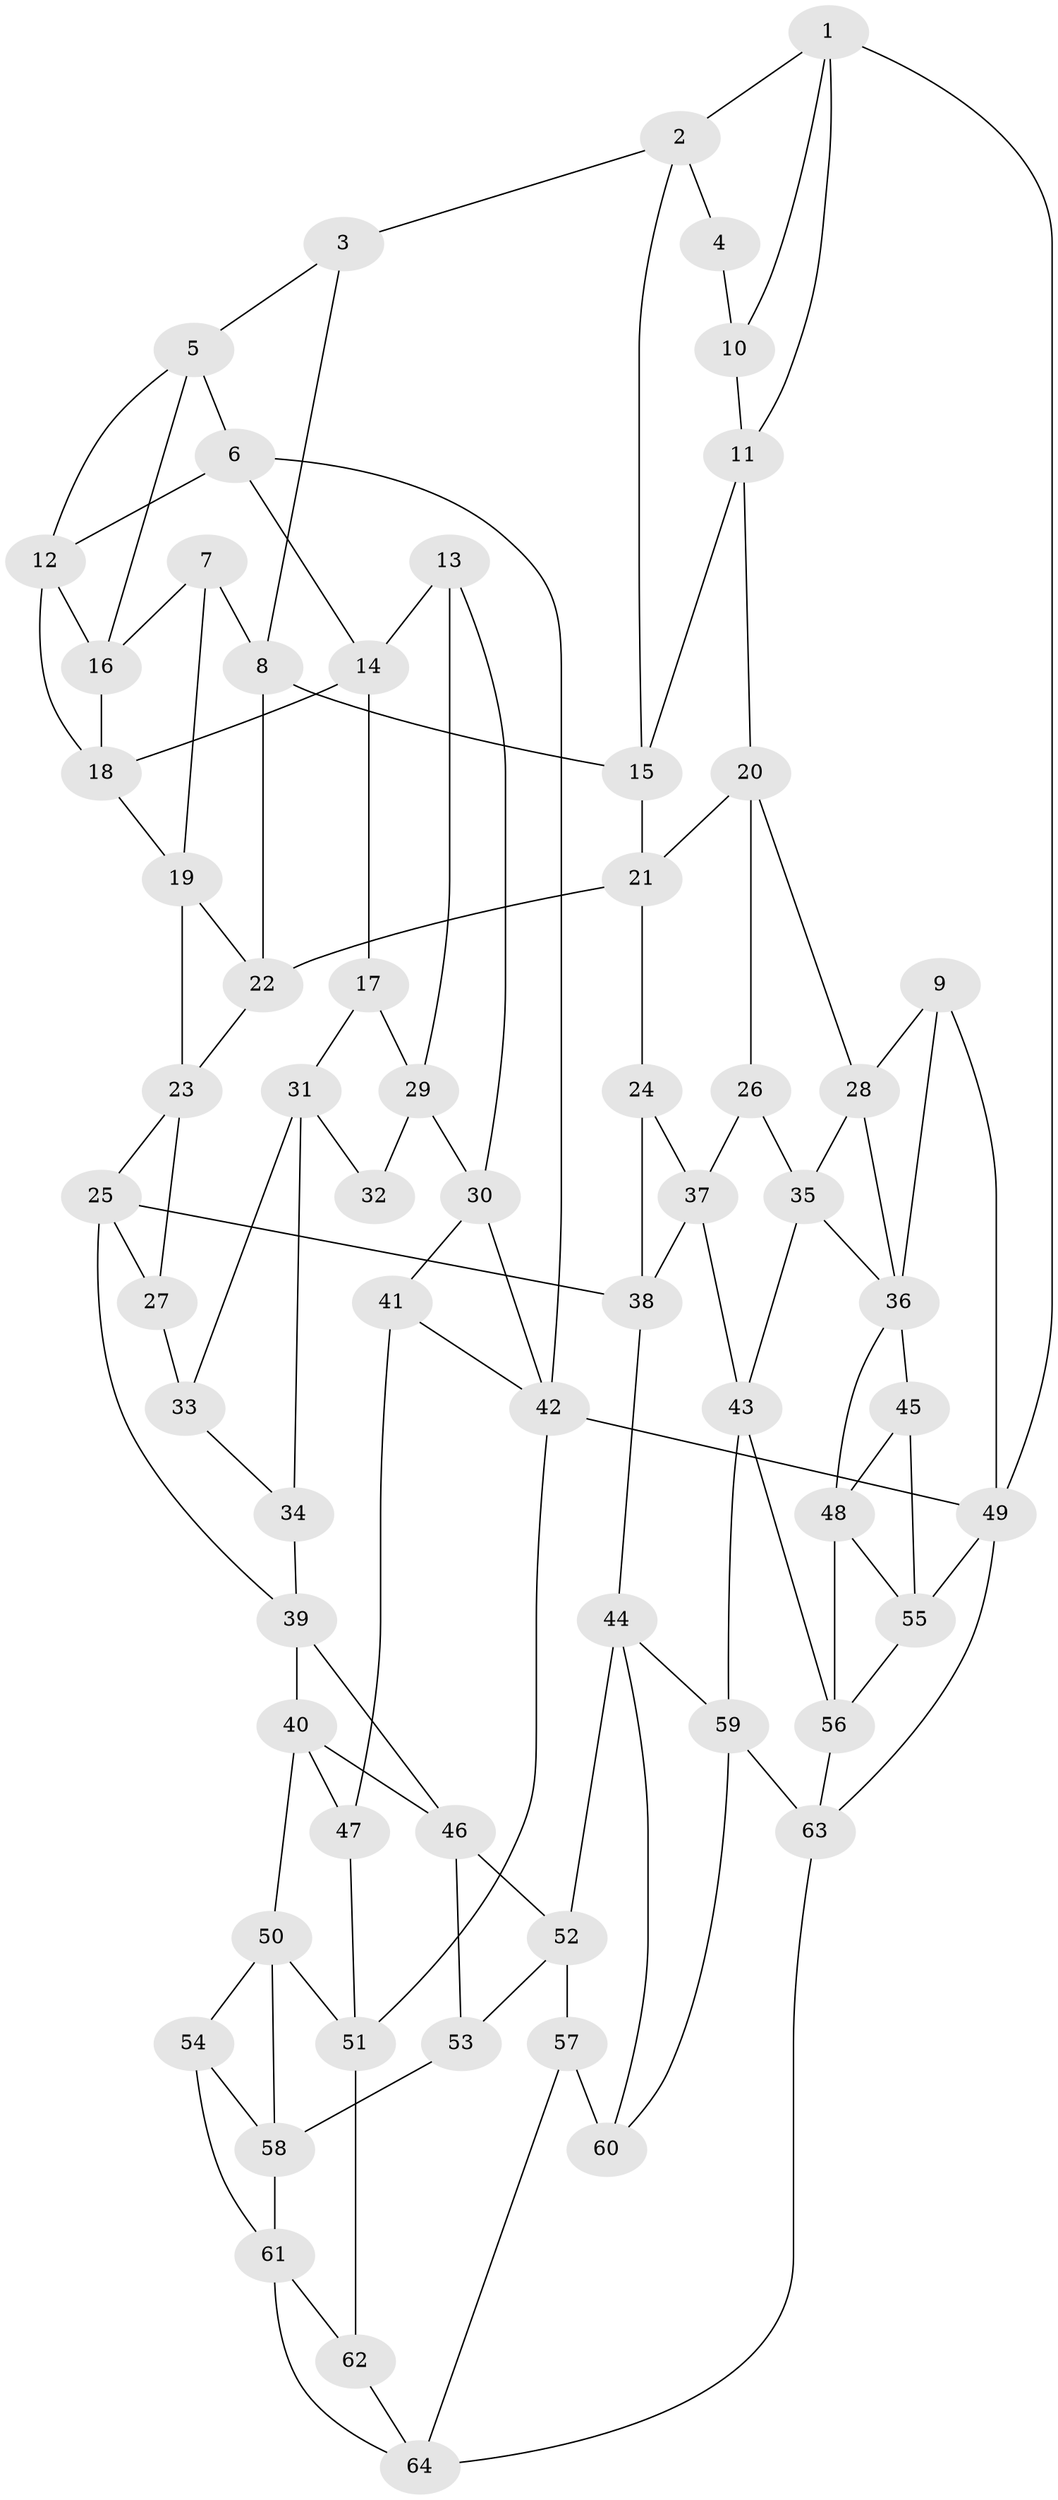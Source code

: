 // original degree distribution, {3: 0.0234375, 4: 0.2265625, 5: 0.5234375, 6: 0.2265625}
// Generated by graph-tools (version 1.1) at 2025/03/03/09/25 03:03:28]
// undirected, 64 vertices, 118 edges
graph export_dot {
graph [start="1"]
  node [color=gray90,style=filled];
  1;
  2;
  3;
  4;
  5;
  6;
  7;
  8;
  9;
  10;
  11;
  12;
  13;
  14;
  15;
  16;
  17;
  18;
  19;
  20;
  21;
  22;
  23;
  24;
  25;
  26;
  27;
  28;
  29;
  30;
  31;
  32;
  33;
  34;
  35;
  36;
  37;
  38;
  39;
  40;
  41;
  42;
  43;
  44;
  45;
  46;
  47;
  48;
  49;
  50;
  51;
  52;
  53;
  54;
  55;
  56;
  57;
  58;
  59;
  60;
  61;
  62;
  63;
  64;
  1 -- 2 [weight=1.0];
  1 -- 10 [weight=1.0];
  1 -- 11 [weight=1.0];
  1 -- 49 [weight=1.0];
  2 -- 3 [weight=1.0];
  2 -- 4 [weight=1.0];
  2 -- 15 [weight=1.0];
  3 -- 5 [weight=1.0];
  3 -- 8 [weight=1.0];
  4 -- 10 [weight=2.0];
  5 -- 6 [weight=1.0];
  5 -- 12 [weight=1.0];
  5 -- 16 [weight=1.0];
  6 -- 12 [weight=1.0];
  6 -- 14 [weight=1.0];
  6 -- 42 [weight=1.0];
  7 -- 8 [weight=1.0];
  7 -- 16 [weight=1.0];
  7 -- 19 [weight=1.0];
  8 -- 15 [weight=1.0];
  8 -- 22 [weight=1.0];
  9 -- 28 [weight=1.0];
  9 -- 36 [weight=1.0];
  9 -- 49 [weight=1.0];
  10 -- 11 [weight=1.0];
  11 -- 15 [weight=1.0];
  11 -- 20 [weight=1.0];
  12 -- 16 [weight=1.0];
  12 -- 18 [weight=1.0];
  13 -- 14 [weight=1.0];
  13 -- 29 [weight=1.0];
  13 -- 30 [weight=1.0];
  14 -- 17 [weight=1.0];
  14 -- 18 [weight=1.0];
  15 -- 21 [weight=1.0];
  16 -- 18 [weight=1.0];
  17 -- 29 [weight=1.0];
  17 -- 31 [weight=1.0];
  18 -- 19 [weight=1.0];
  19 -- 22 [weight=1.0];
  19 -- 23 [weight=1.0];
  20 -- 21 [weight=1.0];
  20 -- 26 [weight=1.0];
  20 -- 28 [weight=1.0];
  21 -- 22 [weight=1.0];
  21 -- 24 [weight=1.0];
  22 -- 23 [weight=1.0];
  23 -- 25 [weight=1.0];
  23 -- 27 [weight=1.0];
  24 -- 37 [weight=1.0];
  24 -- 38 [weight=1.0];
  25 -- 27 [weight=1.0];
  25 -- 38 [weight=1.0];
  25 -- 39 [weight=1.0];
  26 -- 35 [weight=1.0];
  26 -- 37 [weight=1.0];
  27 -- 33 [weight=2.0];
  28 -- 35 [weight=1.0];
  28 -- 36 [weight=1.0];
  29 -- 30 [weight=1.0];
  29 -- 32 [weight=1.0];
  30 -- 41 [weight=1.0];
  30 -- 42 [weight=1.0];
  31 -- 32 [weight=1.0];
  31 -- 33 [weight=1.0];
  31 -- 34 [weight=1.0];
  33 -- 34 [weight=1.0];
  34 -- 39 [weight=1.0];
  35 -- 36 [weight=1.0];
  35 -- 43 [weight=1.0];
  36 -- 45 [weight=2.0];
  36 -- 48 [weight=1.0];
  37 -- 38 [weight=1.0];
  37 -- 43 [weight=1.0];
  38 -- 44 [weight=1.0];
  39 -- 40 [weight=1.0];
  39 -- 46 [weight=1.0];
  40 -- 46 [weight=1.0];
  40 -- 47 [weight=1.0];
  40 -- 50 [weight=1.0];
  41 -- 42 [weight=1.0];
  41 -- 47 [weight=2.0];
  42 -- 49 [weight=2.0];
  42 -- 51 [weight=1.0];
  43 -- 56 [weight=1.0];
  43 -- 59 [weight=1.0];
  44 -- 52 [weight=1.0];
  44 -- 59 [weight=1.0];
  44 -- 60 [weight=1.0];
  45 -- 48 [weight=1.0];
  45 -- 55 [weight=1.0];
  46 -- 52 [weight=1.0];
  46 -- 53 [weight=1.0];
  47 -- 51 [weight=1.0];
  48 -- 55 [weight=1.0];
  48 -- 56 [weight=1.0];
  49 -- 55 [weight=1.0];
  49 -- 63 [weight=1.0];
  50 -- 51 [weight=1.0];
  50 -- 54 [weight=1.0];
  50 -- 58 [weight=1.0];
  51 -- 62 [weight=1.0];
  52 -- 53 [weight=1.0];
  52 -- 57 [weight=1.0];
  53 -- 58 [weight=1.0];
  54 -- 58 [weight=1.0];
  54 -- 61 [weight=1.0];
  55 -- 56 [weight=1.0];
  56 -- 63 [weight=1.0];
  57 -- 60 [weight=2.0];
  57 -- 64 [weight=1.0];
  58 -- 61 [weight=1.0];
  59 -- 60 [weight=1.0];
  59 -- 63 [weight=1.0];
  61 -- 62 [weight=1.0];
  61 -- 64 [weight=1.0];
  62 -- 64 [weight=1.0];
  63 -- 64 [weight=1.0];
}
